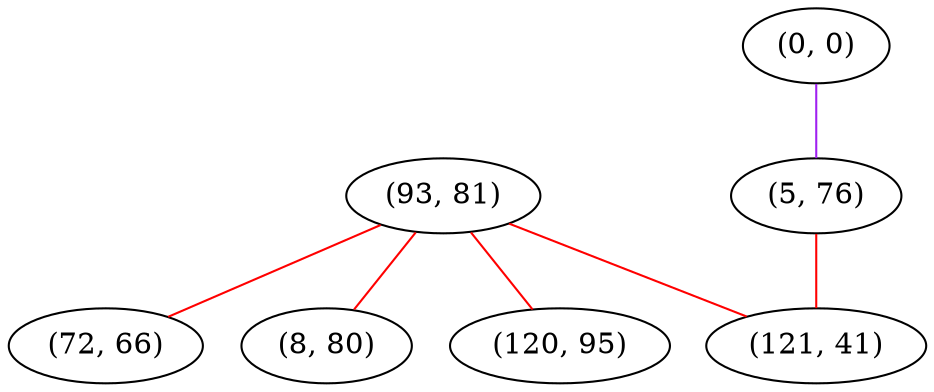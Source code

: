 graph "" {
"(93, 81)";
"(0, 0)";
"(72, 66)";
"(5, 76)";
"(8, 80)";
"(121, 41)";
"(120, 95)";
"(93, 81)" -- "(8, 80)"  [color=red, key=0, weight=1];
"(93, 81)" -- "(121, 41)"  [color=red, key=0, weight=1];
"(93, 81)" -- "(120, 95)"  [color=red, key=0, weight=1];
"(93, 81)" -- "(72, 66)"  [color=red, key=0, weight=1];
"(0, 0)" -- "(5, 76)"  [color=purple, key=0, weight=4];
"(5, 76)" -- "(121, 41)"  [color=red, key=0, weight=1];
}
